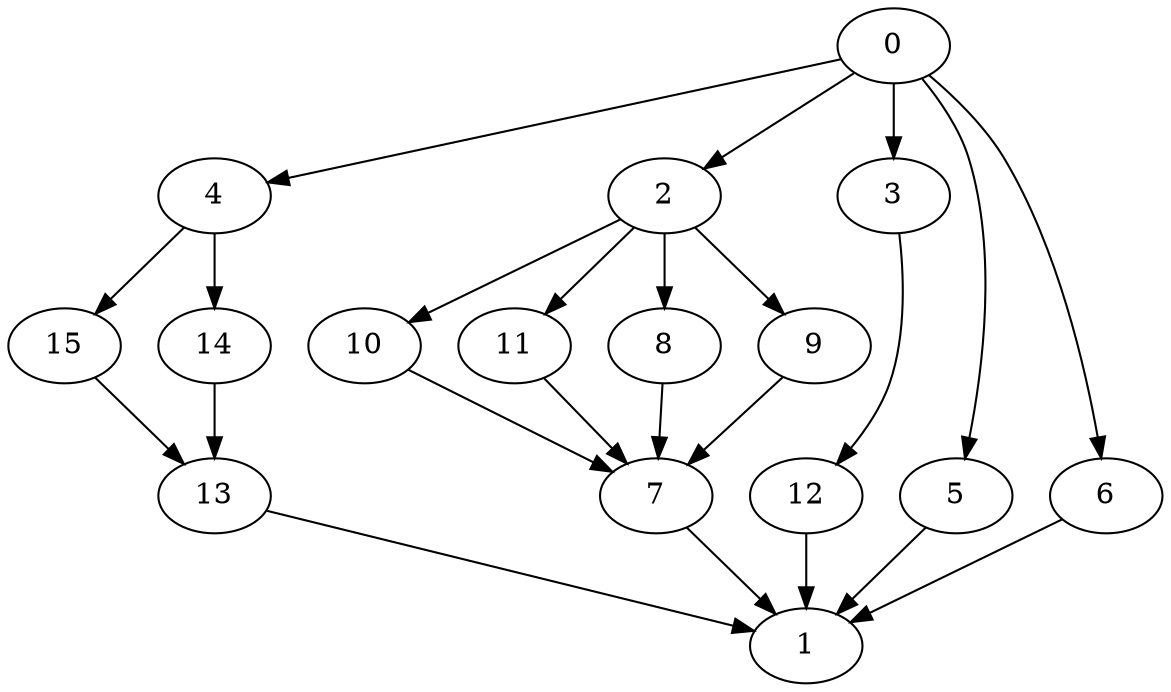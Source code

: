 digraph "SeriesParallel-MaxBf-5_Nodes_16_CCR_1.00_WeightType_Random" {
	graph ["Duplicate states"=0,
		GraphType=S_P,
		"Max states in OPEN"=0,
		Modes="120000ms; topo-ordered tasks, ; Pruning: task equivalence, fixed order ready list, ; F-value: ; Optimisation: best schedule length (\
SL) optimisation on equal, ",
		NumberOfTasks=16,
		"Pruned using list schedule length"=8040248,
		"States removed from OPEN"=0,
		TargetSystem="Homogeneous-6",
		"Time to schedule (ms)"=3025,
		"Total idle time"=93,
		"Total schedule length"=58,
		"Total sequential time"=125,
		"Total states created"=13953482
	];
	0	["Finish time"=11,
		Processor=0,
		"Start time"=0,
		Weight=11];
	4	["Finish time"=18,
		Processor=0,
		"Start time"=11,
		Weight=7];
	0 -> 4	[Weight=7];
	2	["Finish time"=24,
		Processor=1,
		"Start time"=14,
		Weight=10];
	0 -> 2	[Weight=3];
	3	["Finish time"=17,
		Processor=3,
		"Start time"=14,
		Weight=3];
	0 -> 3	[Weight=3];
	5	["Finish time"=28,
		Processor=5,
		"Start time"=20,
		Weight=8];
	0 -> 5	[Weight=9];
	6	["Finish time"=26,
		Processor=4,
		"Start time"=18,
		Weight=8];
	0 -> 6	[Weight=7];
	15	["Finish time"=29,
		Processor=0,
		"Start time"=18,
		Weight=11];
	4 -> 15	[Weight=6];
	14	["Finish time"=26,
		Processor=2,
		"Start time"=23,
		Weight=3];
	4 -> 14	[Weight=5];
	10	["Finish time"=38,
		Processor=4,
		"Start time"=27,
		Weight=11];
	2 -> 10	[Weight=3];
	11	["Finish time"=36,
		Processor=5,
		"Start time"=28,
		Weight=8];
	2 -> 11	[Weight=2];
	8	["Finish time"=27,
		Processor=1,
		"Start time"=24,
		Weight=3];
	2 -> 8	[Weight=8];
	9	["Finish time"=40,
		Processor=5,
		"Start time"=36,
		Weight=4];
	2 -> 9	[Weight=2];
	13	["Finish time"=44,
		Processor=3,
		"Start time"=32,
		Weight=12];
	15 -> 13	[Weight=3];
	14 -> 13	[Weight=6];
	12	["Finish time"=29,
		Processor=3,
		"Start time"=17,
		Weight=12];
	3 -> 12	[Weight=9];
	7	["Finish time"=47,
		Processor=3,
		"Start time"=44,
		Weight=3];
	10 -> 7	[Weight=5];
	11 -> 7	[Weight=7];
	8 -> 7	[Weight=10];
	1	["Finish time"=58,
		Processor=3,
		"Start time"=47,
		Weight=11];
	13 -> 1	[Weight=9];
	9 -> 7	[Weight=3];
	12 -> 1	[Weight=4];
	5 -> 1	[Weight=5];
	6 -> 1	[Weight=3];
	7 -> 1	[Weight=6];
}
